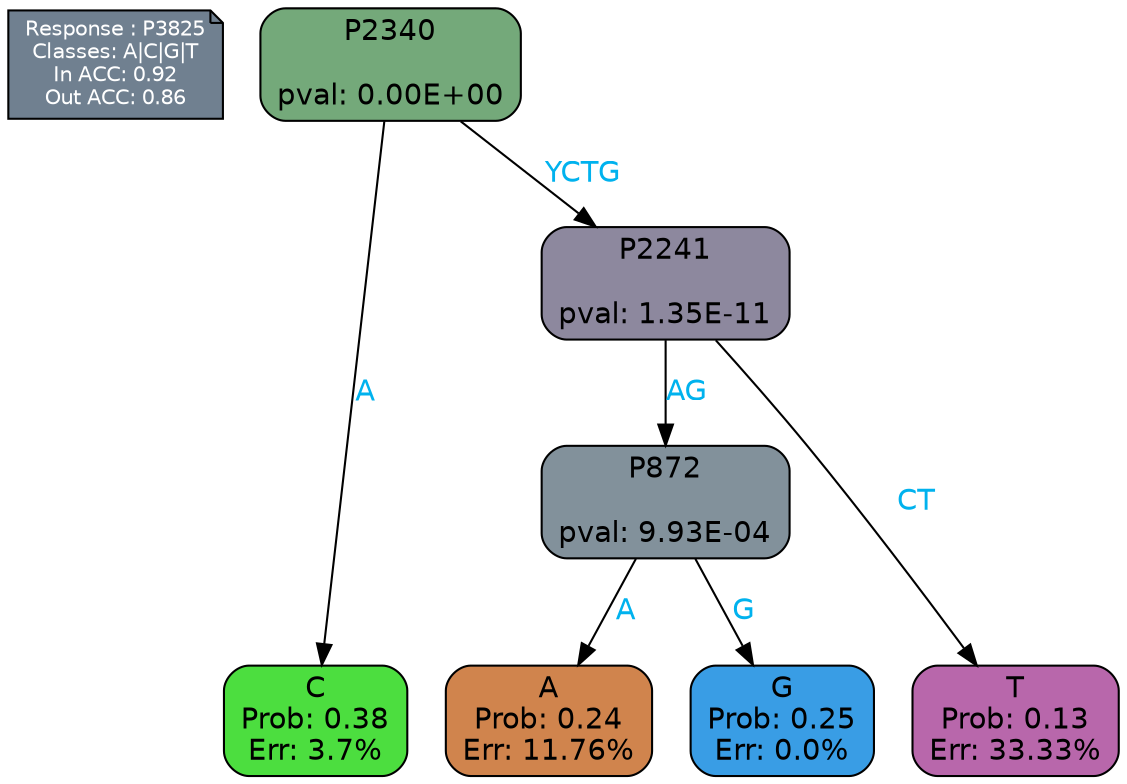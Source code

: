 digraph Tree {
node [shape=box, style="filled, rounded", color="black", fontname=helvetica] ;
graph [ranksep=equally, splines=polylines, bgcolor=transparent, dpi=600] ;
edge [fontname=helvetica] ;
LEGEND [label="Response : P3825
Classes: A|C|G|T
In ACC: 0.92
Out ACC: 0.86
",shape=note,align=left,style=filled,fillcolor="slategray",fontcolor="white",fontsize=10];1 [label="P2340

pval: 0.00E+00", fillcolor="#74a97a"] ;
2 [label="C
Prob: 0.38
Err: 3.7%", fillcolor="#4cde3f"] ;
3 [label="P2241

pval: 1.35E-11", fillcolor="#8d889e"] ;
4 [label="P872

pval: 9.93E-04", fillcolor="#82919b"] ;
5 [label="A
Prob: 0.24
Err: 11.76%", fillcolor="#d0844d"] ;
6 [label="G
Prob: 0.25
Err: 0.0%", fillcolor="#399de5"] ;
7 [label="T
Prob: 0.13
Err: 33.33%", fillcolor="#b867ab"] ;
1 -> 2 [label="A",fontcolor=deepskyblue2] ;
1 -> 3 [label="YCTG",fontcolor=deepskyblue2] ;
3 -> 4 [label="AG",fontcolor=deepskyblue2] ;
3 -> 7 [label="CT",fontcolor=deepskyblue2] ;
4 -> 5 [label="A",fontcolor=deepskyblue2] ;
4 -> 6 [label="G",fontcolor=deepskyblue2] ;
{rank = same; 2;5;6;7;}{rank = same; LEGEND;1;}}